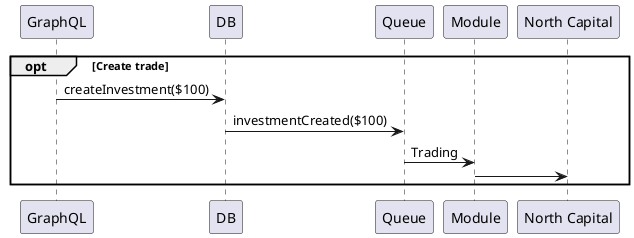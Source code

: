 @startuml

participant "GraphQL" as GL
participant "DB" as DB
participant "Queue" as Q
participant "Module" as M
participant "North Capital" as NC

opt Create trade
GL -> DB: createInvestment($100)
DB -> Q: investmentCreated($100)
Q -> M: Trading
M -> NC:

end

@enduml
